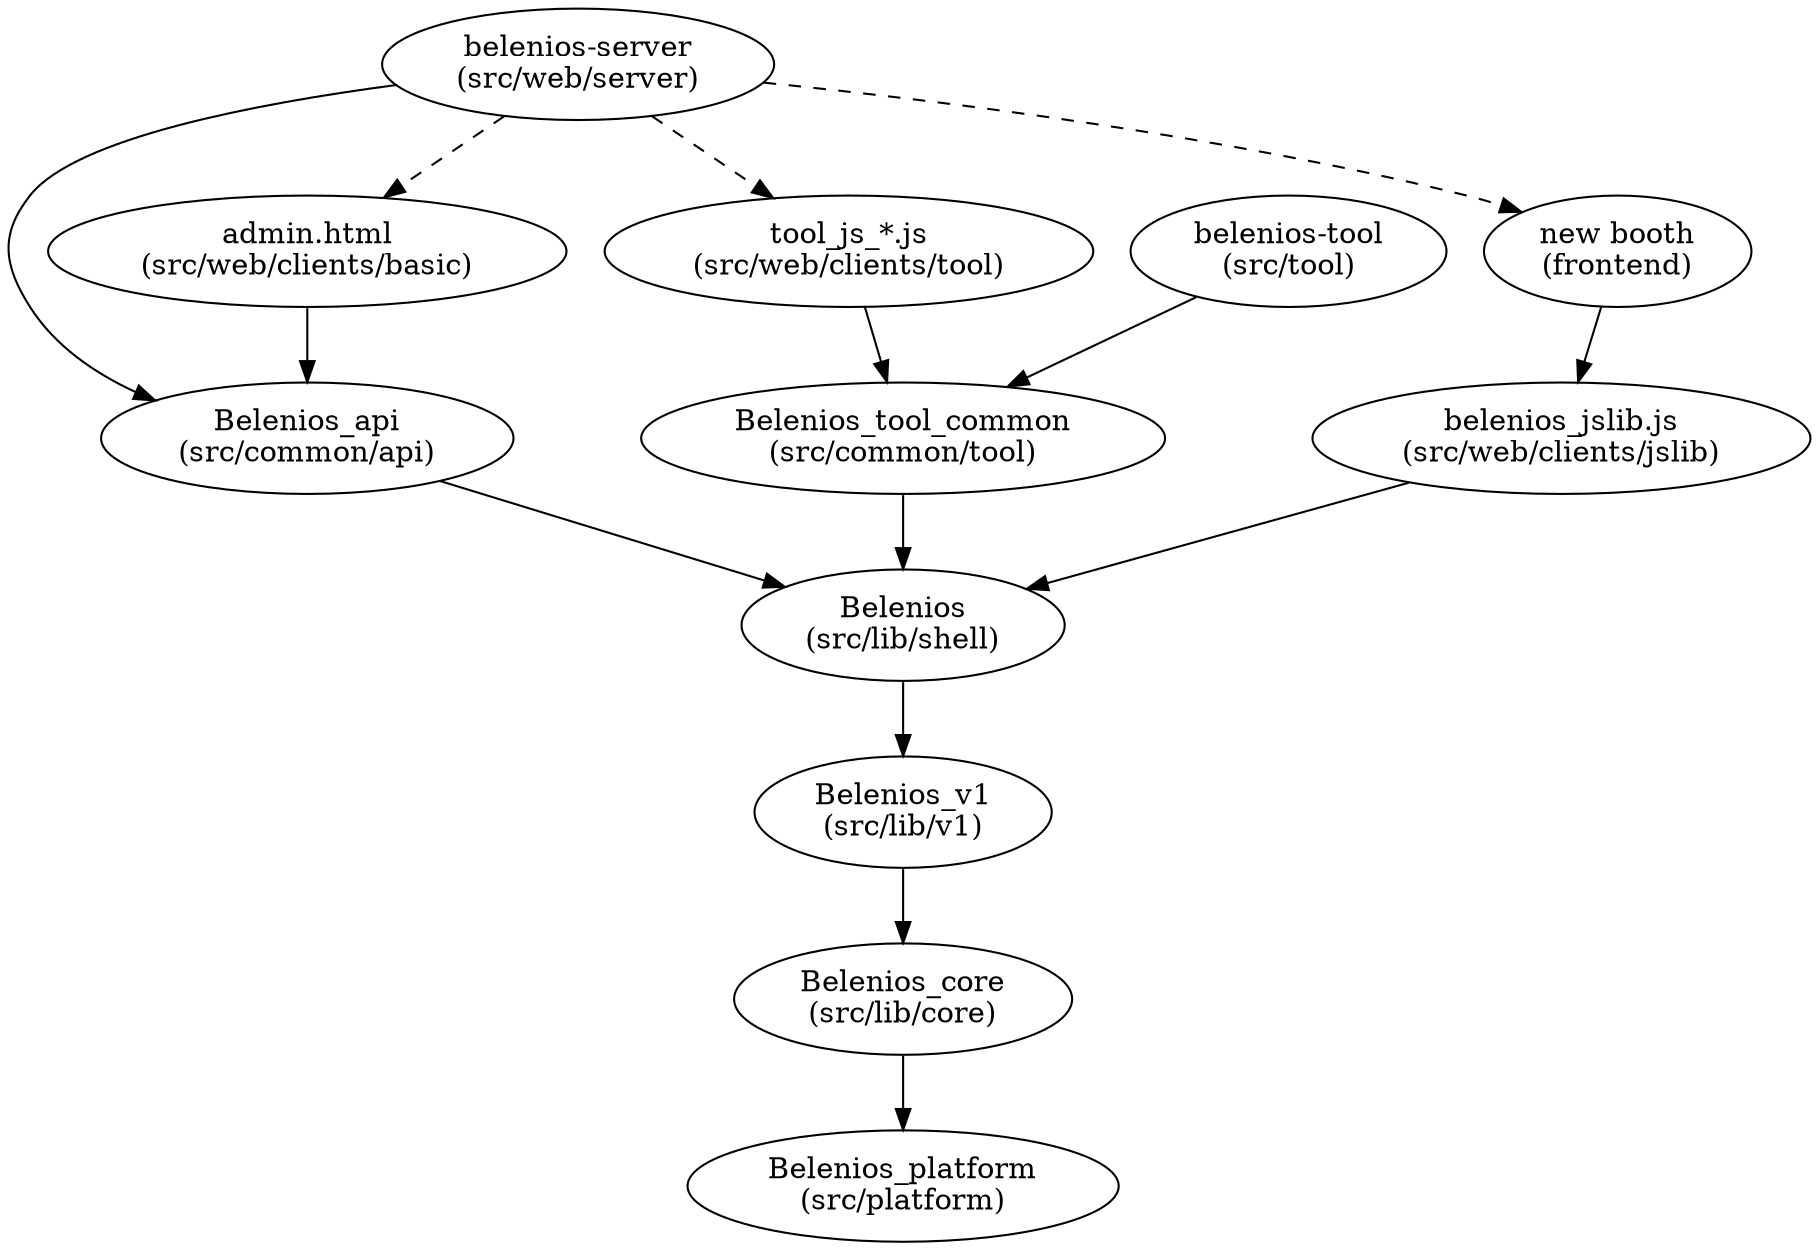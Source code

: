 digraph components {
    Belenios_platform [label="Belenios_platform\n(src/platform)"];
    Belenios_core [label="Belenios_core\n(src/lib/core)"];
    Belenios_v1 [label="Belenios_v1\n(src/lib/v1)"];
    Belenios [label="Belenios\n(src/lib/shell)"];
    Belenios_api [label="Belenios_api\n(src/common/api)"];
    Belenios_tool_common [label="Belenios_tool_common\n(src/common/tool)"];
    "belenios-server" [label="belenios-server\n(src/web/server)"];
    "belenios-tool" [label="belenios-tool\n(src/tool)"];
    "belenios_jslib.js" [label="belenios_jslib.js\n(src/web/clients/jslib)"];
    "tool_js_*.js" [label="tool_js_*.js\n(src/web/clients/tool)"];
    "admin.html" [label="admin.html\n(src/web/clients/basic)"];
    "new booth" [label="new booth\n(frontend)"];
    Belenios_core -> Belenios_platform;
    Belenios -> Belenios_v1;
    Belenios_v1 -> Belenios_core;
    Belenios_tool_common -> Belenios;
    Belenios_api -> Belenios;
    "belenios-tool" -> Belenios_tool_common;
    "admin.html" -> Belenios_api;
    "tool_js_*.js" -> Belenios_tool_common;
    "belenios_jslib.js" -> Belenios;
    "belenios-server" -> Belenios_api;
    "new booth" -> "belenios_jslib.js";
    "belenios-server" -> "tool_js_*.js" [style=dashed];
    "belenios-server" -> "admin.html" [style=dashed];
    "belenios-server" -> "new booth" [style=dashed];
}
